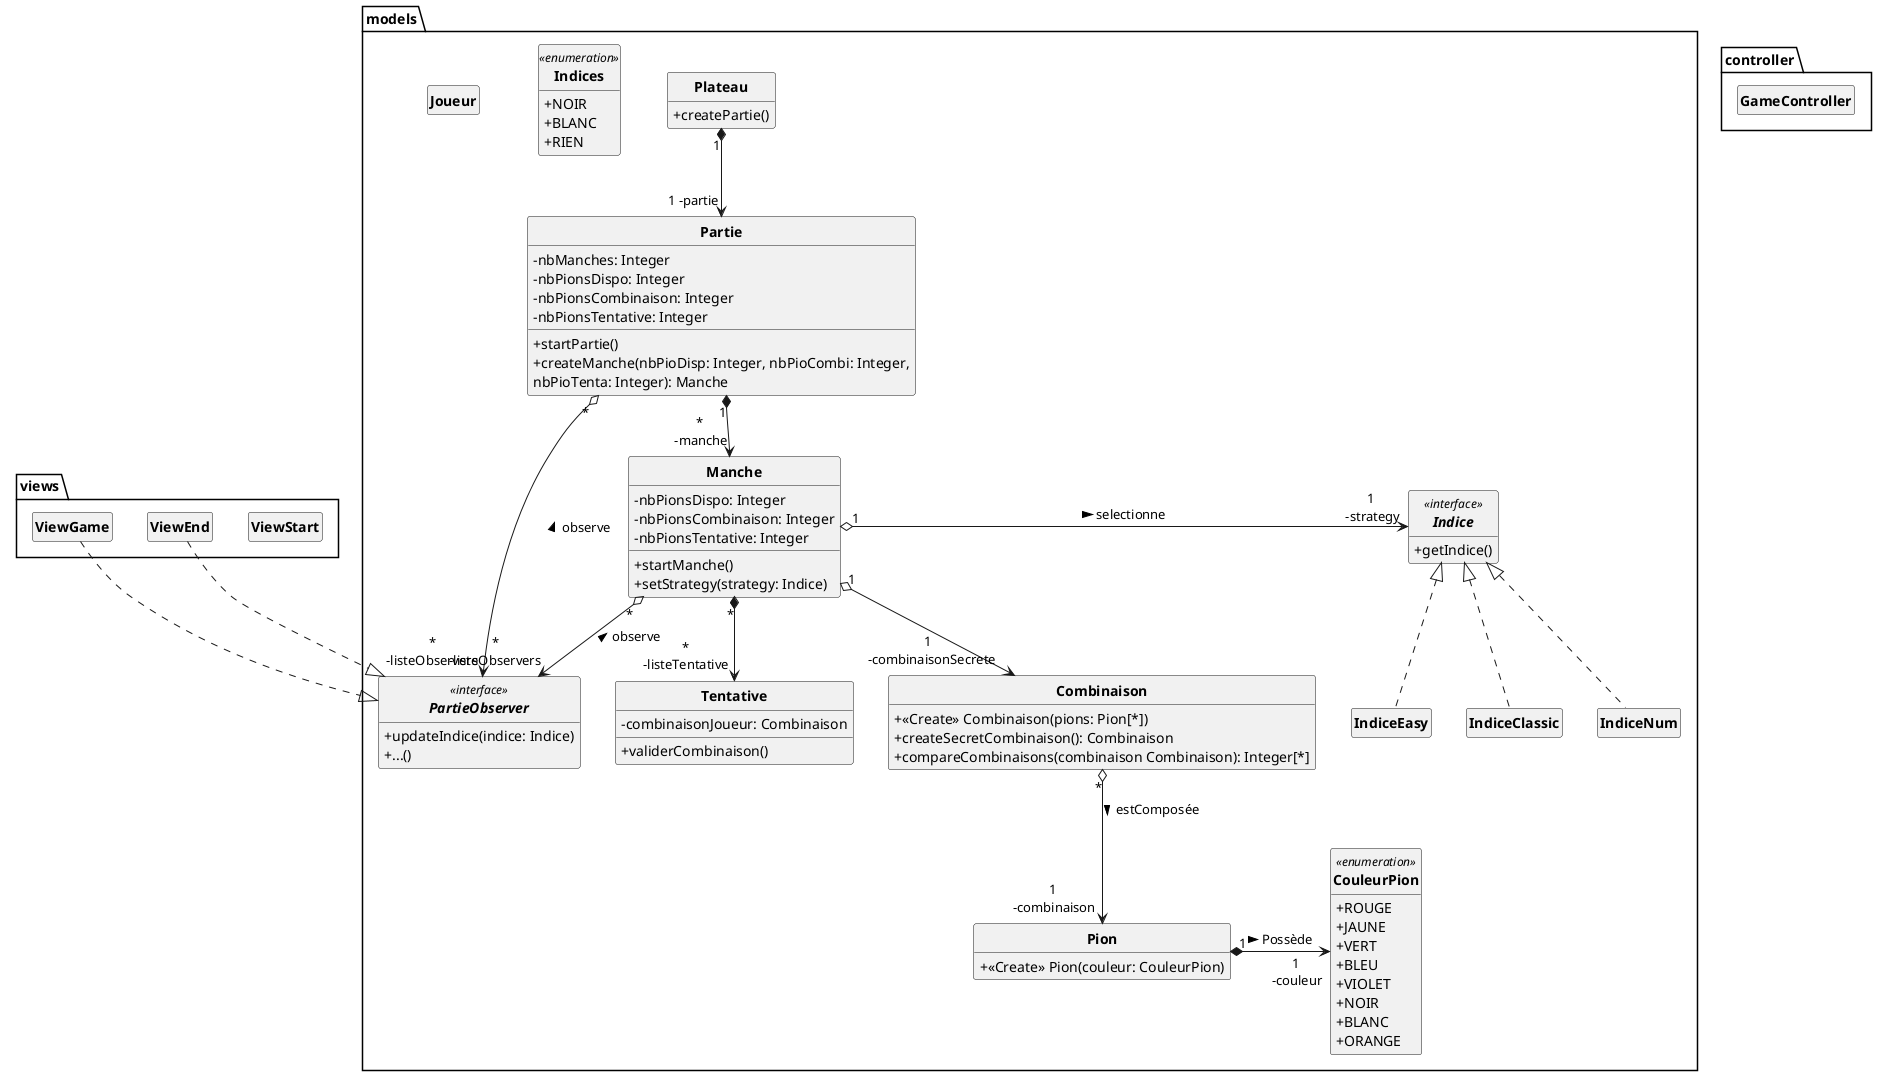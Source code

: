 @startuml
'https://plantuml.com/class-diagram
skinparam classAttributeIconSize 0
skinparam classFontStyle Bold
skinparam style strictuml
hide empty members


package models
{
    class Plateau
    {
        +createPartie()
    }


    class Partie
    {
        -nbManches: Integer
        -nbPionsDispo: Integer
        -nbPionsCombinaison: Integer
        -nbPionsTentative: Integer

        +startPartie()
        +createManche(nbPioDisp: Integer, nbPioCombi: Integer,
         nbPioTenta: Integer): Manche
    }


    class Manche
    {
        -nbPionsDispo: Integer
        -nbPionsCombinaison: Integer
        -nbPionsTentative: Integer

        +startManche()
        +setStrategy(strategy: Indice)
    }


    class Combinaison
    {
        +<<Create>> Combinaison(pions: Pion[*])
        +createSecretCombinaison(): Combinaison
        +compareCombinaisons(combinaison Combinaison): Integer[*]
    }


    class Pion
    {
        +<<Create>> Pion(couleur: CouleurPion)
    }


    class Tentative
    {
        -combinaisonJoueur: Combinaison

        +validerCombinaison()


    }


    interface PartieObserver <<interface>>
    {
        +updateIndice(indice: Indice)
        +...()
    }


    interface Indice <<interface>>
    {
        +getIndice()
    }


    class IndiceEasy implements Indice
    {
    }

    class IndiceClassic implements Indice
    {
    }


    class IndiceNum implements Indice
    {
    }


    enum CouleurPion <<enumeration>>
    {
        +ROUGE
        +JAUNE
        +VERT
        +BLEU
        +VIOLET
        +NOIR
        +BLANC
        +ORANGE
    }


    enum Indices <<enumeration>>
    {
        +NOIR
        +BLANC
        +RIEN
    }




    class Joueur
    {
    }
}



package views
{
    class ViewStart
    {
    }


    class ViewGame
    {
    }


    class ViewEnd
    {
    }
}


package controller
{
    class GameController
    {
    }
}


ViewGame ..|> PartieObserver
ViewEnd ..|> PartieObserver

Plateau "1" *--> "1 -partie" Partie
Partie "1" *--> "*\n -manche" Manche
Manche "1" o--> "1 \n -combinaisonSecrete" Combinaison

Partie "*" o--> "*\n-listeObservers" PartieObserver: observe <
Manche "*" o--> "*\n-listeObservers" PartieObserver: observe <
Manche "*" *--> "*\n-listeTentative" Tentative
Combinaison "*" o--> "1 \n-combinaison" Pion: estComposée >
Manche " 1 " o-> "1\n -strategy" Indice : selectionne >

Pion "1" *-> "1 \n-couleur" CouleurPion : Possède >


@enduml

